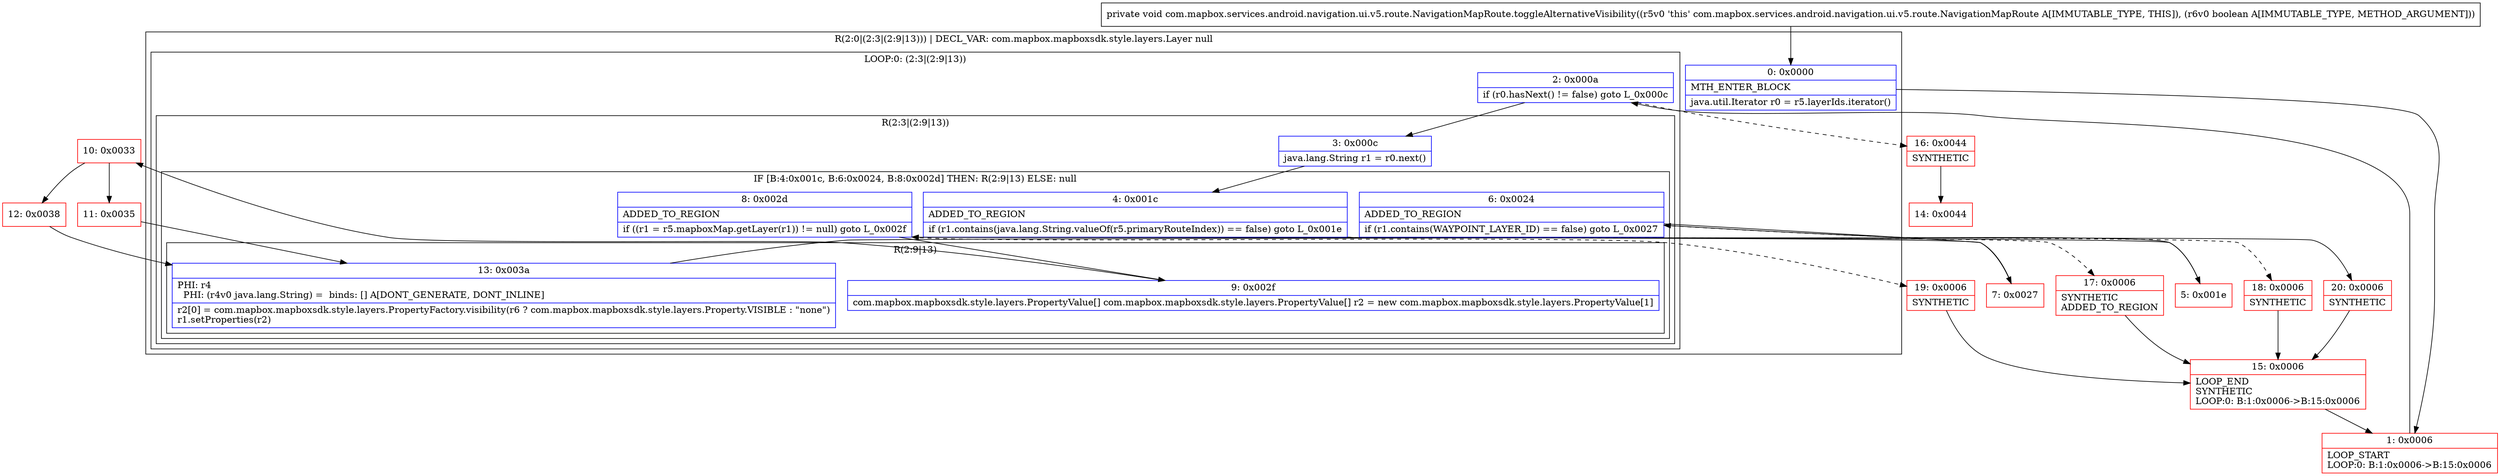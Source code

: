digraph "CFG forcom.mapbox.services.android.navigation.ui.v5.route.NavigationMapRoute.toggleAlternativeVisibility(Z)V" {
subgraph cluster_Region_369656864 {
label = "R(2:0|(2:3|(2:9|13))) | DECL_VAR: com.mapbox.mapboxsdk.style.layers.Layer null\l";
node [shape=record,color=blue];
Node_0 [shape=record,label="{0\:\ 0x0000|MTH_ENTER_BLOCK\l|java.util.Iterator r0 = r5.layerIds.iterator()\l}"];
subgraph cluster_LoopRegion_1431150088 {
label = "LOOP:0: (2:3|(2:9|13))";
node [shape=record,color=blue];
Node_2 [shape=record,label="{2\:\ 0x000a|if (r0.hasNext() != false) goto L_0x000c\l}"];
subgraph cluster_Region_2039361613 {
label = "R(2:3|(2:9|13))";
node [shape=record,color=blue];
Node_3 [shape=record,label="{3\:\ 0x000c|java.lang.String r1 = r0.next()\l}"];
subgraph cluster_IfRegion_2021744032 {
label = "IF [B:4:0x001c, B:6:0x0024, B:8:0x002d] THEN: R(2:9|13) ELSE: null";
node [shape=record,color=blue];
Node_4 [shape=record,label="{4\:\ 0x001c|ADDED_TO_REGION\l|if (r1.contains(java.lang.String.valueOf(r5.primaryRouteIndex)) == false) goto L_0x001e\l}"];
Node_6 [shape=record,label="{6\:\ 0x0024|ADDED_TO_REGION\l|if (r1.contains(WAYPOINT_LAYER_ID) == false) goto L_0x0027\l}"];
Node_8 [shape=record,label="{8\:\ 0x002d|ADDED_TO_REGION\l|if ((r1 = r5.mapboxMap.getLayer(r1)) != null) goto L_0x002f\l}"];
subgraph cluster_Region_70168467 {
label = "R(2:9|13)";
node [shape=record,color=blue];
Node_9 [shape=record,label="{9\:\ 0x002f|com.mapbox.mapboxsdk.style.layers.PropertyValue[] com.mapbox.mapboxsdk.style.layers.PropertyValue[] r2 = new com.mapbox.mapboxsdk.style.layers.PropertyValue[1]\l}"];
Node_13 [shape=record,label="{13\:\ 0x003a|PHI: r4 \l  PHI: (r4v0 java.lang.String) =  binds: [] A[DONT_GENERATE, DONT_INLINE]\l|r2[0] = com.mapbox.mapboxsdk.style.layers.PropertyFactory.visibility(r6 ? com.mapbox.mapboxsdk.style.layers.Property.VISIBLE : \"none\")\lr1.setProperties(r2)\l}"];
}
}
}
}
}
Node_1 [shape=record,color=red,label="{1\:\ 0x0006|LOOP_START\lLOOP:0: B:1:0x0006\-\>B:15:0x0006\l}"];
Node_5 [shape=record,color=red,label="{5\:\ 0x001e}"];
Node_7 [shape=record,color=red,label="{7\:\ 0x0027}"];
Node_10 [shape=record,color=red,label="{10\:\ 0x0033}"];
Node_11 [shape=record,color=red,label="{11\:\ 0x0035}"];
Node_12 [shape=record,color=red,label="{12\:\ 0x0038}"];
Node_14 [shape=record,color=red,label="{14\:\ 0x0044}"];
Node_15 [shape=record,color=red,label="{15\:\ 0x0006|LOOP_END\lSYNTHETIC\lLOOP:0: B:1:0x0006\-\>B:15:0x0006\l}"];
Node_16 [shape=record,color=red,label="{16\:\ 0x0044|SYNTHETIC\l}"];
Node_17 [shape=record,color=red,label="{17\:\ 0x0006|SYNTHETIC\lADDED_TO_REGION\l}"];
Node_18 [shape=record,color=red,label="{18\:\ 0x0006|SYNTHETIC\l}"];
Node_19 [shape=record,color=red,label="{19\:\ 0x0006|SYNTHETIC\l}"];
Node_20 [shape=record,color=red,label="{20\:\ 0x0006|SYNTHETIC\l}"];
MethodNode[shape=record,label="{private void com.mapbox.services.android.navigation.ui.v5.route.NavigationMapRoute.toggleAlternativeVisibility((r5v0 'this' com.mapbox.services.android.navigation.ui.v5.route.NavigationMapRoute A[IMMUTABLE_TYPE, THIS]), (r6v0 boolean A[IMMUTABLE_TYPE, METHOD_ARGUMENT])) }"];
MethodNode -> Node_0;
Node_0 -> Node_1;
Node_2 -> Node_3;
Node_2 -> Node_16[style=dashed];
Node_3 -> Node_4;
Node_4 -> Node_5;
Node_4 -> Node_17[style=dashed];
Node_6 -> Node_7;
Node_6 -> Node_18[style=dashed];
Node_8 -> Node_9;
Node_8 -> Node_19[style=dashed];
Node_9 -> Node_10;
Node_13 -> Node_20;
Node_1 -> Node_2;
Node_5 -> Node_6;
Node_7 -> Node_8;
Node_10 -> Node_11;
Node_10 -> Node_12;
Node_11 -> Node_13;
Node_12 -> Node_13;
Node_15 -> Node_1;
Node_16 -> Node_14;
Node_17 -> Node_15;
Node_18 -> Node_15;
Node_19 -> Node_15;
Node_20 -> Node_15;
}

